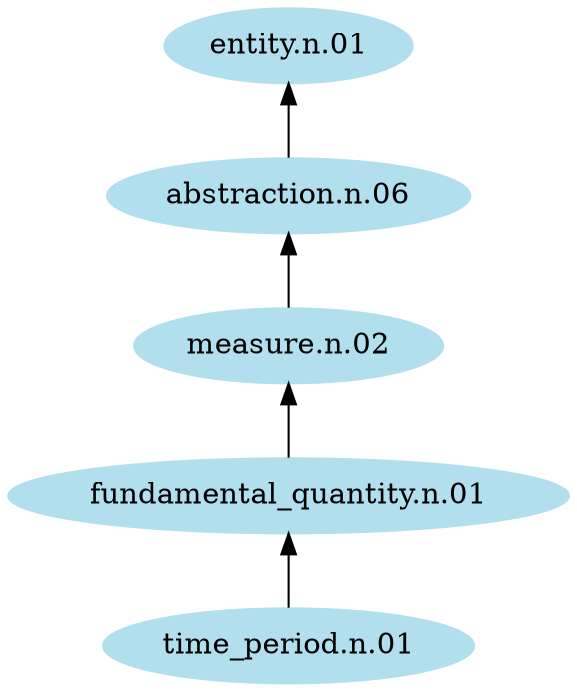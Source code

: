 digraph unix {
	node [color=lightblue2 style=filled]
	rankdir=BT
	"time_period.n.01" -> "fundamental_quantity.n.01"
	"fundamental_quantity.n.01" -> "measure.n.02"
	"measure.n.02" -> "abstraction.n.06"
	"abstraction.n.06" -> "entity.n.01"
}
